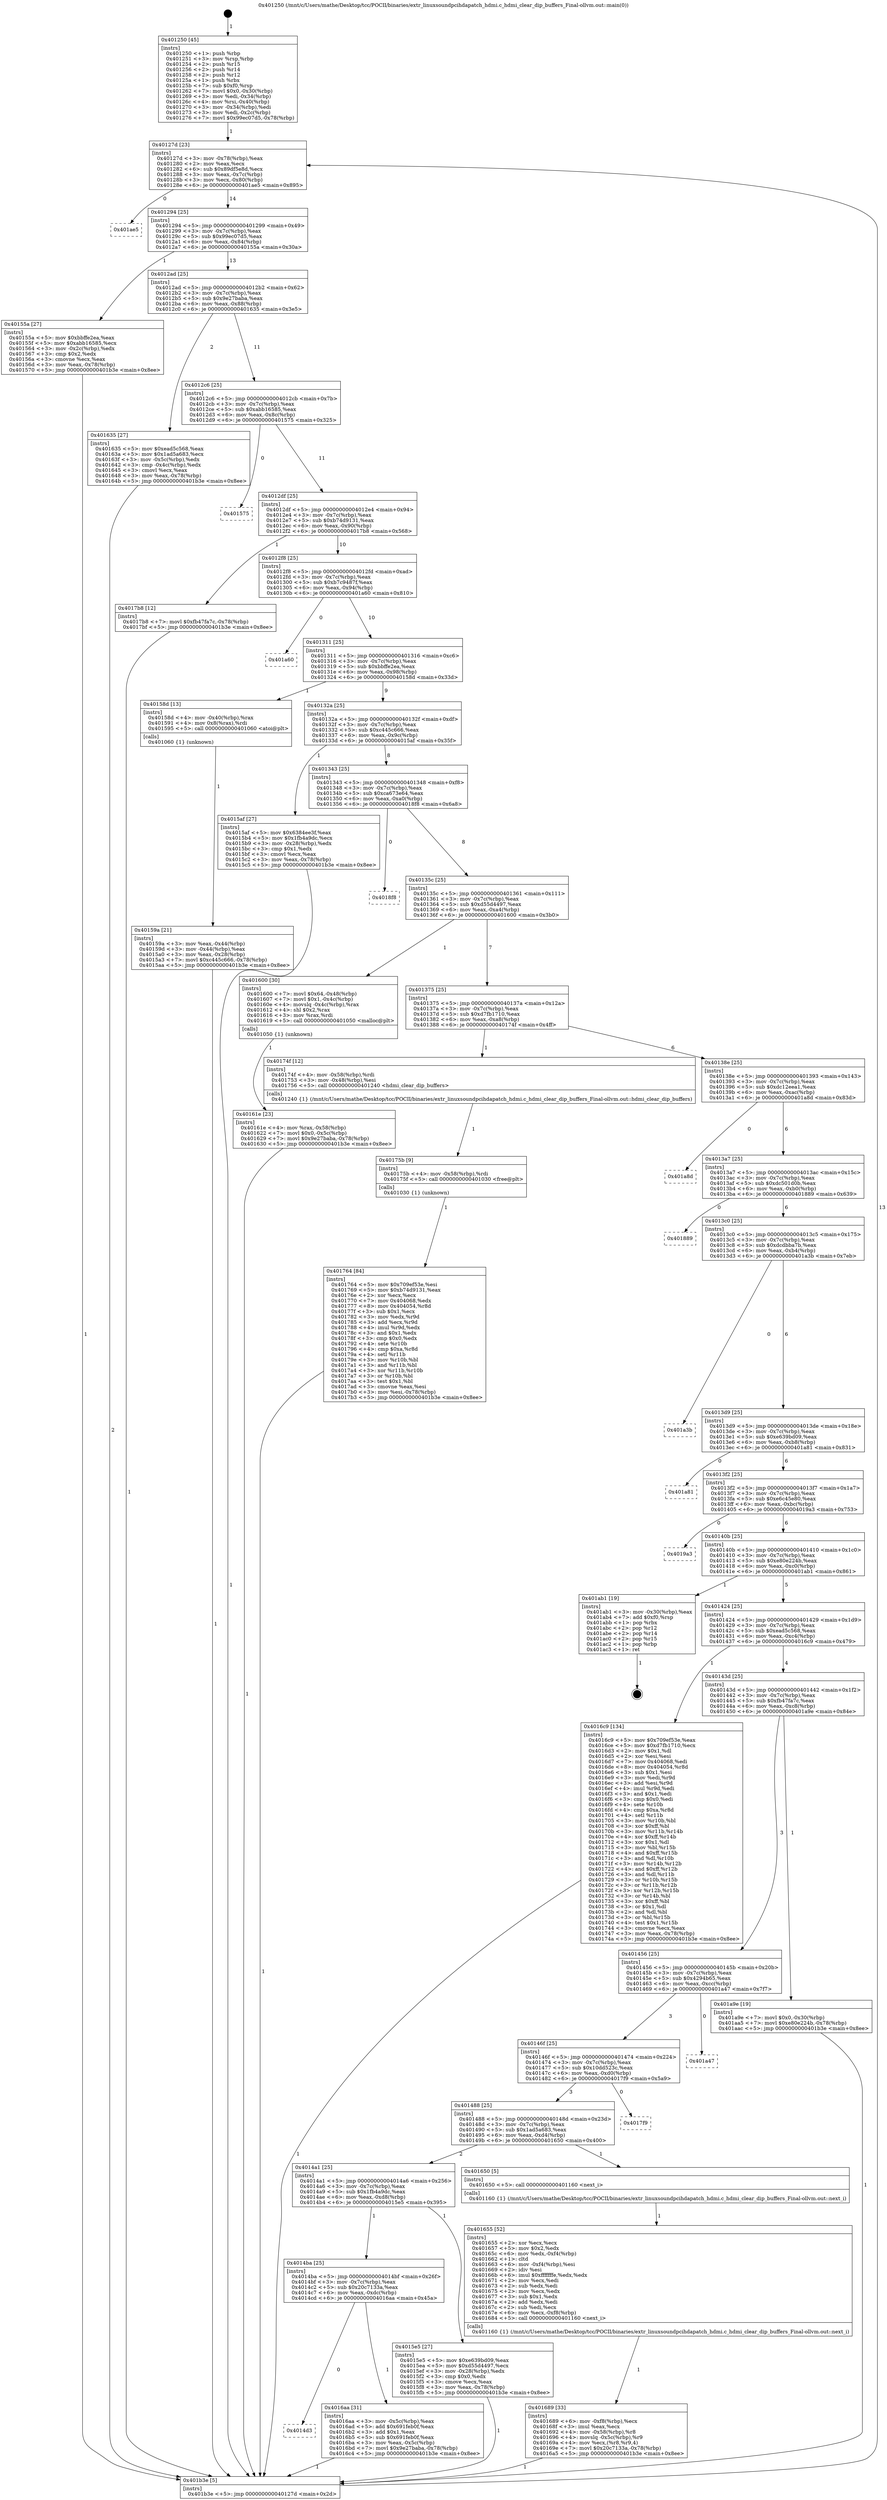 digraph "0x401250" {
  label = "0x401250 (/mnt/c/Users/mathe/Desktop/tcc/POCII/binaries/extr_linuxsoundpcihdapatch_hdmi.c_hdmi_clear_dip_buffers_Final-ollvm.out::main(0))"
  labelloc = "t"
  node[shape=record]

  Entry [label="",width=0.3,height=0.3,shape=circle,fillcolor=black,style=filled]
  "0x40127d" [label="{
     0x40127d [23]\l
     | [instrs]\l
     &nbsp;&nbsp;0x40127d \<+3\>: mov -0x78(%rbp),%eax\l
     &nbsp;&nbsp;0x401280 \<+2\>: mov %eax,%ecx\l
     &nbsp;&nbsp;0x401282 \<+6\>: sub $0x89df5e8d,%ecx\l
     &nbsp;&nbsp;0x401288 \<+3\>: mov %eax,-0x7c(%rbp)\l
     &nbsp;&nbsp;0x40128b \<+3\>: mov %ecx,-0x80(%rbp)\l
     &nbsp;&nbsp;0x40128e \<+6\>: je 0000000000401ae5 \<main+0x895\>\l
  }"]
  "0x401ae5" [label="{
     0x401ae5\l
  }", style=dashed]
  "0x401294" [label="{
     0x401294 [25]\l
     | [instrs]\l
     &nbsp;&nbsp;0x401294 \<+5\>: jmp 0000000000401299 \<main+0x49\>\l
     &nbsp;&nbsp;0x401299 \<+3\>: mov -0x7c(%rbp),%eax\l
     &nbsp;&nbsp;0x40129c \<+5\>: sub $0x99ec07d5,%eax\l
     &nbsp;&nbsp;0x4012a1 \<+6\>: mov %eax,-0x84(%rbp)\l
     &nbsp;&nbsp;0x4012a7 \<+6\>: je 000000000040155a \<main+0x30a\>\l
  }"]
  Exit [label="",width=0.3,height=0.3,shape=circle,fillcolor=black,style=filled,peripheries=2]
  "0x40155a" [label="{
     0x40155a [27]\l
     | [instrs]\l
     &nbsp;&nbsp;0x40155a \<+5\>: mov $0xbbffe2ea,%eax\l
     &nbsp;&nbsp;0x40155f \<+5\>: mov $0xabb16585,%ecx\l
     &nbsp;&nbsp;0x401564 \<+3\>: mov -0x2c(%rbp),%edx\l
     &nbsp;&nbsp;0x401567 \<+3\>: cmp $0x2,%edx\l
     &nbsp;&nbsp;0x40156a \<+3\>: cmovne %ecx,%eax\l
     &nbsp;&nbsp;0x40156d \<+3\>: mov %eax,-0x78(%rbp)\l
     &nbsp;&nbsp;0x401570 \<+5\>: jmp 0000000000401b3e \<main+0x8ee\>\l
  }"]
  "0x4012ad" [label="{
     0x4012ad [25]\l
     | [instrs]\l
     &nbsp;&nbsp;0x4012ad \<+5\>: jmp 00000000004012b2 \<main+0x62\>\l
     &nbsp;&nbsp;0x4012b2 \<+3\>: mov -0x7c(%rbp),%eax\l
     &nbsp;&nbsp;0x4012b5 \<+5\>: sub $0x9e27baba,%eax\l
     &nbsp;&nbsp;0x4012ba \<+6\>: mov %eax,-0x88(%rbp)\l
     &nbsp;&nbsp;0x4012c0 \<+6\>: je 0000000000401635 \<main+0x3e5\>\l
  }"]
  "0x401b3e" [label="{
     0x401b3e [5]\l
     | [instrs]\l
     &nbsp;&nbsp;0x401b3e \<+5\>: jmp 000000000040127d \<main+0x2d\>\l
  }"]
  "0x401250" [label="{
     0x401250 [45]\l
     | [instrs]\l
     &nbsp;&nbsp;0x401250 \<+1\>: push %rbp\l
     &nbsp;&nbsp;0x401251 \<+3\>: mov %rsp,%rbp\l
     &nbsp;&nbsp;0x401254 \<+2\>: push %r15\l
     &nbsp;&nbsp;0x401256 \<+2\>: push %r14\l
     &nbsp;&nbsp;0x401258 \<+2\>: push %r12\l
     &nbsp;&nbsp;0x40125a \<+1\>: push %rbx\l
     &nbsp;&nbsp;0x40125b \<+7\>: sub $0xf0,%rsp\l
     &nbsp;&nbsp;0x401262 \<+7\>: movl $0x0,-0x30(%rbp)\l
     &nbsp;&nbsp;0x401269 \<+3\>: mov %edi,-0x34(%rbp)\l
     &nbsp;&nbsp;0x40126c \<+4\>: mov %rsi,-0x40(%rbp)\l
     &nbsp;&nbsp;0x401270 \<+3\>: mov -0x34(%rbp),%edi\l
     &nbsp;&nbsp;0x401273 \<+3\>: mov %edi,-0x2c(%rbp)\l
     &nbsp;&nbsp;0x401276 \<+7\>: movl $0x99ec07d5,-0x78(%rbp)\l
  }"]
  "0x401764" [label="{
     0x401764 [84]\l
     | [instrs]\l
     &nbsp;&nbsp;0x401764 \<+5\>: mov $0x709ef53e,%esi\l
     &nbsp;&nbsp;0x401769 \<+5\>: mov $0xb74d9131,%eax\l
     &nbsp;&nbsp;0x40176e \<+2\>: xor %ecx,%ecx\l
     &nbsp;&nbsp;0x401770 \<+7\>: mov 0x404068,%edx\l
     &nbsp;&nbsp;0x401777 \<+8\>: mov 0x404054,%r8d\l
     &nbsp;&nbsp;0x40177f \<+3\>: sub $0x1,%ecx\l
     &nbsp;&nbsp;0x401782 \<+3\>: mov %edx,%r9d\l
     &nbsp;&nbsp;0x401785 \<+3\>: add %ecx,%r9d\l
     &nbsp;&nbsp;0x401788 \<+4\>: imul %r9d,%edx\l
     &nbsp;&nbsp;0x40178c \<+3\>: and $0x1,%edx\l
     &nbsp;&nbsp;0x40178f \<+3\>: cmp $0x0,%edx\l
     &nbsp;&nbsp;0x401792 \<+4\>: sete %r10b\l
     &nbsp;&nbsp;0x401796 \<+4\>: cmp $0xa,%r8d\l
     &nbsp;&nbsp;0x40179a \<+4\>: setl %r11b\l
     &nbsp;&nbsp;0x40179e \<+3\>: mov %r10b,%bl\l
     &nbsp;&nbsp;0x4017a1 \<+3\>: and %r11b,%bl\l
     &nbsp;&nbsp;0x4017a4 \<+3\>: xor %r11b,%r10b\l
     &nbsp;&nbsp;0x4017a7 \<+3\>: or %r10b,%bl\l
     &nbsp;&nbsp;0x4017aa \<+3\>: test $0x1,%bl\l
     &nbsp;&nbsp;0x4017ad \<+3\>: cmovne %eax,%esi\l
     &nbsp;&nbsp;0x4017b0 \<+3\>: mov %esi,-0x78(%rbp)\l
     &nbsp;&nbsp;0x4017b3 \<+5\>: jmp 0000000000401b3e \<main+0x8ee\>\l
  }"]
  "0x401635" [label="{
     0x401635 [27]\l
     | [instrs]\l
     &nbsp;&nbsp;0x401635 \<+5\>: mov $0xead5c568,%eax\l
     &nbsp;&nbsp;0x40163a \<+5\>: mov $0x1ad5a683,%ecx\l
     &nbsp;&nbsp;0x40163f \<+3\>: mov -0x5c(%rbp),%edx\l
     &nbsp;&nbsp;0x401642 \<+3\>: cmp -0x4c(%rbp),%edx\l
     &nbsp;&nbsp;0x401645 \<+3\>: cmovl %ecx,%eax\l
     &nbsp;&nbsp;0x401648 \<+3\>: mov %eax,-0x78(%rbp)\l
     &nbsp;&nbsp;0x40164b \<+5\>: jmp 0000000000401b3e \<main+0x8ee\>\l
  }"]
  "0x4012c6" [label="{
     0x4012c6 [25]\l
     | [instrs]\l
     &nbsp;&nbsp;0x4012c6 \<+5\>: jmp 00000000004012cb \<main+0x7b\>\l
     &nbsp;&nbsp;0x4012cb \<+3\>: mov -0x7c(%rbp),%eax\l
     &nbsp;&nbsp;0x4012ce \<+5\>: sub $0xabb16585,%eax\l
     &nbsp;&nbsp;0x4012d3 \<+6\>: mov %eax,-0x8c(%rbp)\l
     &nbsp;&nbsp;0x4012d9 \<+6\>: je 0000000000401575 \<main+0x325\>\l
  }"]
  "0x40175b" [label="{
     0x40175b [9]\l
     | [instrs]\l
     &nbsp;&nbsp;0x40175b \<+4\>: mov -0x58(%rbp),%rdi\l
     &nbsp;&nbsp;0x40175f \<+5\>: call 0000000000401030 \<free@plt\>\l
     | [calls]\l
     &nbsp;&nbsp;0x401030 \{1\} (unknown)\l
  }"]
  "0x401575" [label="{
     0x401575\l
  }", style=dashed]
  "0x4012df" [label="{
     0x4012df [25]\l
     | [instrs]\l
     &nbsp;&nbsp;0x4012df \<+5\>: jmp 00000000004012e4 \<main+0x94\>\l
     &nbsp;&nbsp;0x4012e4 \<+3\>: mov -0x7c(%rbp),%eax\l
     &nbsp;&nbsp;0x4012e7 \<+5\>: sub $0xb74d9131,%eax\l
     &nbsp;&nbsp;0x4012ec \<+6\>: mov %eax,-0x90(%rbp)\l
     &nbsp;&nbsp;0x4012f2 \<+6\>: je 00000000004017b8 \<main+0x568\>\l
  }"]
  "0x4014d3" [label="{
     0x4014d3\l
  }", style=dashed]
  "0x4017b8" [label="{
     0x4017b8 [12]\l
     | [instrs]\l
     &nbsp;&nbsp;0x4017b8 \<+7\>: movl $0xfb47fa7c,-0x78(%rbp)\l
     &nbsp;&nbsp;0x4017bf \<+5\>: jmp 0000000000401b3e \<main+0x8ee\>\l
  }"]
  "0x4012f8" [label="{
     0x4012f8 [25]\l
     | [instrs]\l
     &nbsp;&nbsp;0x4012f8 \<+5\>: jmp 00000000004012fd \<main+0xad\>\l
     &nbsp;&nbsp;0x4012fd \<+3\>: mov -0x7c(%rbp),%eax\l
     &nbsp;&nbsp;0x401300 \<+5\>: sub $0xb7c9487f,%eax\l
     &nbsp;&nbsp;0x401305 \<+6\>: mov %eax,-0x94(%rbp)\l
     &nbsp;&nbsp;0x40130b \<+6\>: je 0000000000401a60 \<main+0x810\>\l
  }"]
  "0x4016aa" [label="{
     0x4016aa [31]\l
     | [instrs]\l
     &nbsp;&nbsp;0x4016aa \<+3\>: mov -0x5c(%rbp),%eax\l
     &nbsp;&nbsp;0x4016ad \<+5\>: add $0x691feb0f,%eax\l
     &nbsp;&nbsp;0x4016b2 \<+3\>: add $0x1,%eax\l
     &nbsp;&nbsp;0x4016b5 \<+5\>: sub $0x691feb0f,%eax\l
     &nbsp;&nbsp;0x4016ba \<+3\>: mov %eax,-0x5c(%rbp)\l
     &nbsp;&nbsp;0x4016bd \<+7\>: movl $0x9e27baba,-0x78(%rbp)\l
     &nbsp;&nbsp;0x4016c4 \<+5\>: jmp 0000000000401b3e \<main+0x8ee\>\l
  }"]
  "0x401a60" [label="{
     0x401a60\l
  }", style=dashed]
  "0x401311" [label="{
     0x401311 [25]\l
     | [instrs]\l
     &nbsp;&nbsp;0x401311 \<+5\>: jmp 0000000000401316 \<main+0xc6\>\l
     &nbsp;&nbsp;0x401316 \<+3\>: mov -0x7c(%rbp),%eax\l
     &nbsp;&nbsp;0x401319 \<+5\>: sub $0xbbffe2ea,%eax\l
     &nbsp;&nbsp;0x40131e \<+6\>: mov %eax,-0x98(%rbp)\l
     &nbsp;&nbsp;0x401324 \<+6\>: je 000000000040158d \<main+0x33d\>\l
  }"]
  "0x401689" [label="{
     0x401689 [33]\l
     | [instrs]\l
     &nbsp;&nbsp;0x401689 \<+6\>: mov -0xf8(%rbp),%ecx\l
     &nbsp;&nbsp;0x40168f \<+3\>: imul %eax,%ecx\l
     &nbsp;&nbsp;0x401692 \<+4\>: mov -0x58(%rbp),%r8\l
     &nbsp;&nbsp;0x401696 \<+4\>: movslq -0x5c(%rbp),%r9\l
     &nbsp;&nbsp;0x40169a \<+4\>: mov %ecx,(%r8,%r9,4)\l
     &nbsp;&nbsp;0x40169e \<+7\>: movl $0x20c7133a,-0x78(%rbp)\l
     &nbsp;&nbsp;0x4016a5 \<+5\>: jmp 0000000000401b3e \<main+0x8ee\>\l
  }"]
  "0x40158d" [label="{
     0x40158d [13]\l
     | [instrs]\l
     &nbsp;&nbsp;0x40158d \<+4\>: mov -0x40(%rbp),%rax\l
     &nbsp;&nbsp;0x401591 \<+4\>: mov 0x8(%rax),%rdi\l
     &nbsp;&nbsp;0x401595 \<+5\>: call 0000000000401060 \<atoi@plt\>\l
     | [calls]\l
     &nbsp;&nbsp;0x401060 \{1\} (unknown)\l
  }"]
  "0x40132a" [label="{
     0x40132a [25]\l
     | [instrs]\l
     &nbsp;&nbsp;0x40132a \<+5\>: jmp 000000000040132f \<main+0xdf\>\l
     &nbsp;&nbsp;0x40132f \<+3\>: mov -0x7c(%rbp),%eax\l
     &nbsp;&nbsp;0x401332 \<+5\>: sub $0xc445c666,%eax\l
     &nbsp;&nbsp;0x401337 \<+6\>: mov %eax,-0x9c(%rbp)\l
     &nbsp;&nbsp;0x40133d \<+6\>: je 00000000004015af \<main+0x35f\>\l
  }"]
  "0x40159a" [label="{
     0x40159a [21]\l
     | [instrs]\l
     &nbsp;&nbsp;0x40159a \<+3\>: mov %eax,-0x44(%rbp)\l
     &nbsp;&nbsp;0x40159d \<+3\>: mov -0x44(%rbp),%eax\l
     &nbsp;&nbsp;0x4015a0 \<+3\>: mov %eax,-0x28(%rbp)\l
     &nbsp;&nbsp;0x4015a3 \<+7\>: movl $0xc445c666,-0x78(%rbp)\l
     &nbsp;&nbsp;0x4015aa \<+5\>: jmp 0000000000401b3e \<main+0x8ee\>\l
  }"]
  "0x401655" [label="{
     0x401655 [52]\l
     | [instrs]\l
     &nbsp;&nbsp;0x401655 \<+2\>: xor %ecx,%ecx\l
     &nbsp;&nbsp;0x401657 \<+5\>: mov $0x2,%edx\l
     &nbsp;&nbsp;0x40165c \<+6\>: mov %edx,-0xf4(%rbp)\l
     &nbsp;&nbsp;0x401662 \<+1\>: cltd\l
     &nbsp;&nbsp;0x401663 \<+6\>: mov -0xf4(%rbp),%esi\l
     &nbsp;&nbsp;0x401669 \<+2\>: idiv %esi\l
     &nbsp;&nbsp;0x40166b \<+6\>: imul $0xfffffffe,%edx,%edx\l
     &nbsp;&nbsp;0x401671 \<+2\>: mov %ecx,%edi\l
     &nbsp;&nbsp;0x401673 \<+2\>: sub %edx,%edi\l
     &nbsp;&nbsp;0x401675 \<+2\>: mov %ecx,%edx\l
     &nbsp;&nbsp;0x401677 \<+3\>: sub $0x1,%edx\l
     &nbsp;&nbsp;0x40167a \<+2\>: add %edx,%edi\l
     &nbsp;&nbsp;0x40167c \<+2\>: sub %edi,%ecx\l
     &nbsp;&nbsp;0x40167e \<+6\>: mov %ecx,-0xf8(%rbp)\l
     &nbsp;&nbsp;0x401684 \<+5\>: call 0000000000401160 \<next_i\>\l
     | [calls]\l
     &nbsp;&nbsp;0x401160 \{1\} (/mnt/c/Users/mathe/Desktop/tcc/POCII/binaries/extr_linuxsoundpcihdapatch_hdmi.c_hdmi_clear_dip_buffers_Final-ollvm.out::next_i)\l
  }"]
  "0x4015af" [label="{
     0x4015af [27]\l
     | [instrs]\l
     &nbsp;&nbsp;0x4015af \<+5\>: mov $0x6384ee3f,%eax\l
     &nbsp;&nbsp;0x4015b4 \<+5\>: mov $0x1fb4a9dc,%ecx\l
     &nbsp;&nbsp;0x4015b9 \<+3\>: mov -0x28(%rbp),%edx\l
     &nbsp;&nbsp;0x4015bc \<+3\>: cmp $0x1,%edx\l
     &nbsp;&nbsp;0x4015bf \<+3\>: cmovl %ecx,%eax\l
     &nbsp;&nbsp;0x4015c2 \<+3\>: mov %eax,-0x78(%rbp)\l
     &nbsp;&nbsp;0x4015c5 \<+5\>: jmp 0000000000401b3e \<main+0x8ee\>\l
  }"]
  "0x401343" [label="{
     0x401343 [25]\l
     | [instrs]\l
     &nbsp;&nbsp;0x401343 \<+5\>: jmp 0000000000401348 \<main+0xf8\>\l
     &nbsp;&nbsp;0x401348 \<+3\>: mov -0x7c(%rbp),%eax\l
     &nbsp;&nbsp;0x40134b \<+5\>: sub $0xca673e64,%eax\l
     &nbsp;&nbsp;0x401350 \<+6\>: mov %eax,-0xa0(%rbp)\l
     &nbsp;&nbsp;0x401356 \<+6\>: je 00000000004018f8 \<main+0x6a8\>\l
  }"]
  "0x40161e" [label="{
     0x40161e [23]\l
     | [instrs]\l
     &nbsp;&nbsp;0x40161e \<+4\>: mov %rax,-0x58(%rbp)\l
     &nbsp;&nbsp;0x401622 \<+7\>: movl $0x0,-0x5c(%rbp)\l
     &nbsp;&nbsp;0x401629 \<+7\>: movl $0x9e27baba,-0x78(%rbp)\l
     &nbsp;&nbsp;0x401630 \<+5\>: jmp 0000000000401b3e \<main+0x8ee\>\l
  }"]
  "0x4018f8" [label="{
     0x4018f8\l
  }", style=dashed]
  "0x40135c" [label="{
     0x40135c [25]\l
     | [instrs]\l
     &nbsp;&nbsp;0x40135c \<+5\>: jmp 0000000000401361 \<main+0x111\>\l
     &nbsp;&nbsp;0x401361 \<+3\>: mov -0x7c(%rbp),%eax\l
     &nbsp;&nbsp;0x401364 \<+5\>: sub $0xd55d4497,%eax\l
     &nbsp;&nbsp;0x401369 \<+6\>: mov %eax,-0xa4(%rbp)\l
     &nbsp;&nbsp;0x40136f \<+6\>: je 0000000000401600 \<main+0x3b0\>\l
  }"]
  "0x4014ba" [label="{
     0x4014ba [25]\l
     | [instrs]\l
     &nbsp;&nbsp;0x4014ba \<+5\>: jmp 00000000004014bf \<main+0x26f\>\l
     &nbsp;&nbsp;0x4014bf \<+3\>: mov -0x7c(%rbp),%eax\l
     &nbsp;&nbsp;0x4014c2 \<+5\>: sub $0x20c7133a,%eax\l
     &nbsp;&nbsp;0x4014c7 \<+6\>: mov %eax,-0xdc(%rbp)\l
     &nbsp;&nbsp;0x4014cd \<+6\>: je 00000000004016aa \<main+0x45a\>\l
  }"]
  "0x401600" [label="{
     0x401600 [30]\l
     | [instrs]\l
     &nbsp;&nbsp;0x401600 \<+7\>: movl $0x64,-0x48(%rbp)\l
     &nbsp;&nbsp;0x401607 \<+7\>: movl $0x1,-0x4c(%rbp)\l
     &nbsp;&nbsp;0x40160e \<+4\>: movslq -0x4c(%rbp),%rax\l
     &nbsp;&nbsp;0x401612 \<+4\>: shl $0x2,%rax\l
     &nbsp;&nbsp;0x401616 \<+3\>: mov %rax,%rdi\l
     &nbsp;&nbsp;0x401619 \<+5\>: call 0000000000401050 \<malloc@plt\>\l
     | [calls]\l
     &nbsp;&nbsp;0x401050 \{1\} (unknown)\l
  }"]
  "0x401375" [label="{
     0x401375 [25]\l
     | [instrs]\l
     &nbsp;&nbsp;0x401375 \<+5\>: jmp 000000000040137a \<main+0x12a\>\l
     &nbsp;&nbsp;0x40137a \<+3\>: mov -0x7c(%rbp),%eax\l
     &nbsp;&nbsp;0x40137d \<+5\>: sub $0xd7fb1710,%eax\l
     &nbsp;&nbsp;0x401382 \<+6\>: mov %eax,-0xa8(%rbp)\l
     &nbsp;&nbsp;0x401388 \<+6\>: je 000000000040174f \<main+0x4ff\>\l
  }"]
  "0x4015e5" [label="{
     0x4015e5 [27]\l
     | [instrs]\l
     &nbsp;&nbsp;0x4015e5 \<+5\>: mov $0xe639bd09,%eax\l
     &nbsp;&nbsp;0x4015ea \<+5\>: mov $0xd55d4497,%ecx\l
     &nbsp;&nbsp;0x4015ef \<+3\>: mov -0x28(%rbp),%edx\l
     &nbsp;&nbsp;0x4015f2 \<+3\>: cmp $0x0,%edx\l
     &nbsp;&nbsp;0x4015f5 \<+3\>: cmove %ecx,%eax\l
     &nbsp;&nbsp;0x4015f8 \<+3\>: mov %eax,-0x78(%rbp)\l
     &nbsp;&nbsp;0x4015fb \<+5\>: jmp 0000000000401b3e \<main+0x8ee\>\l
  }"]
  "0x40174f" [label="{
     0x40174f [12]\l
     | [instrs]\l
     &nbsp;&nbsp;0x40174f \<+4\>: mov -0x58(%rbp),%rdi\l
     &nbsp;&nbsp;0x401753 \<+3\>: mov -0x48(%rbp),%esi\l
     &nbsp;&nbsp;0x401756 \<+5\>: call 0000000000401240 \<hdmi_clear_dip_buffers\>\l
     | [calls]\l
     &nbsp;&nbsp;0x401240 \{1\} (/mnt/c/Users/mathe/Desktop/tcc/POCII/binaries/extr_linuxsoundpcihdapatch_hdmi.c_hdmi_clear_dip_buffers_Final-ollvm.out::hdmi_clear_dip_buffers)\l
  }"]
  "0x40138e" [label="{
     0x40138e [25]\l
     | [instrs]\l
     &nbsp;&nbsp;0x40138e \<+5\>: jmp 0000000000401393 \<main+0x143\>\l
     &nbsp;&nbsp;0x401393 \<+3\>: mov -0x7c(%rbp),%eax\l
     &nbsp;&nbsp;0x401396 \<+5\>: sub $0xdc12eea1,%eax\l
     &nbsp;&nbsp;0x40139b \<+6\>: mov %eax,-0xac(%rbp)\l
     &nbsp;&nbsp;0x4013a1 \<+6\>: je 0000000000401a8d \<main+0x83d\>\l
  }"]
  "0x4014a1" [label="{
     0x4014a1 [25]\l
     | [instrs]\l
     &nbsp;&nbsp;0x4014a1 \<+5\>: jmp 00000000004014a6 \<main+0x256\>\l
     &nbsp;&nbsp;0x4014a6 \<+3\>: mov -0x7c(%rbp),%eax\l
     &nbsp;&nbsp;0x4014a9 \<+5\>: sub $0x1fb4a9dc,%eax\l
     &nbsp;&nbsp;0x4014ae \<+6\>: mov %eax,-0xd8(%rbp)\l
     &nbsp;&nbsp;0x4014b4 \<+6\>: je 00000000004015e5 \<main+0x395\>\l
  }"]
  "0x401a8d" [label="{
     0x401a8d\l
  }", style=dashed]
  "0x4013a7" [label="{
     0x4013a7 [25]\l
     | [instrs]\l
     &nbsp;&nbsp;0x4013a7 \<+5\>: jmp 00000000004013ac \<main+0x15c\>\l
     &nbsp;&nbsp;0x4013ac \<+3\>: mov -0x7c(%rbp),%eax\l
     &nbsp;&nbsp;0x4013af \<+5\>: sub $0xdc501d0b,%eax\l
     &nbsp;&nbsp;0x4013b4 \<+6\>: mov %eax,-0xb0(%rbp)\l
     &nbsp;&nbsp;0x4013ba \<+6\>: je 0000000000401889 \<main+0x639\>\l
  }"]
  "0x401650" [label="{
     0x401650 [5]\l
     | [instrs]\l
     &nbsp;&nbsp;0x401650 \<+5\>: call 0000000000401160 \<next_i\>\l
     | [calls]\l
     &nbsp;&nbsp;0x401160 \{1\} (/mnt/c/Users/mathe/Desktop/tcc/POCII/binaries/extr_linuxsoundpcihdapatch_hdmi.c_hdmi_clear_dip_buffers_Final-ollvm.out::next_i)\l
  }"]
  "0x401889" [label="{
     0x401889\l
  }", style=dashed]
  "0x4013c0" [label="{
     0x4013c0 [25]\l
     | [instrs]\l
     &nbsp;&nbsp;0x4013c0 \<+5\>: jmp 00000000004013c5 \<main+0x175\>\l
     &nbsp;&nbsp;0x4013c5 \<+3\>: mov -0x7c(%rbp),%eax\l
     &nbsp;&nbsp;0x4013c8 \<+5\>: sub $0xdcdbba7b,%eax\l
     &nbsp;&nbsp;0x4013cd \<+6\>: mov %eax,-0xb4(%rbp)\l
     &nbsp;&nbsp;0x4013d3 \<+6\>: je 0000000000401a3b \<main+0x7eb\>\l
  }"]
  "0x401488" [label="{
     0x401488 [25]\l
     | [instrs]\l
     &nbsp;&nbsp;0x401488 \<+5\>: jmp 000000000040148d \<main+0x23d\>\l
     &nbsp;&nbsp;0x40148d \<+3\>: mov -0x7c(%rbp),%eax\l
     &nbsp;&nbsp;0x401490 \<+5\>: sub $0x1ad5a683,%eax\l
     &nbsp;&nbsp;0x401495 \<+6\>: mov %eax,-0xd4(%rbp)\l
     &nbsp;&nbsp;0x40149b \<+6\>: je 0000000000401650 \<main+0x400\>\l
  }"]
  "0x401a3b" [label="{
     0x401a3b\l
  }", style=dashed]
  "0x4013d9" [label="{
     0x4013d9 [25]\l
     | [instrs]\l
     &nbsp;&nbsp;0x4013d9 \<+5\>: jmp 00000000004013de \<main+0x18e\>\l
     &nbsp;&nbsp;0x4013de \<+3\>: mov -0x7c(%rbp),%eax\l
     &nbsp;&nbsp;0x4013e1 \<+5\>: sub $0xe639bd09,%eax\l
     &nbsp;&nbsp;0x4013e6 \<+6\>: mov %eax,-0xb8(%rbp)\l
     &nbsp;&nbsp;0x4013ec \<+6\>: je 0000000000401a81 \<main+0x831\>\l
  }"]
  "0x4017f9" [label="{
     0x4017f9\l
  }", style=dashed]
  "0x401a81" [label="{
     0x401a81\l
  }", style=dashed]
  "0x4013f2" [label="{
     0x4013f2 [25]\l
     | [instrs]\l
     &nbsp;&nbsp;0x4013f2 \<+5\>: jmp 00000000004013f7 \<main+0x1a7\>\l
     &nbsp;&nbsp;0x4013f7 \<+3\>: mov -0x7c(%rbp),%eax\l
     &nbsp;&nbsp;0x4013fa \<+5\>: sub $0xe6c45e80,%eax\l
     &nbsp;&nbsp;0x4013ff \<+6\>: mov %eax,-0xbc(%rbp)\l
     &nbsp;&nbsp;0x401405 \<+6\>: je 00000000004019a3 \<main+0x753\>\l
  }"]
  "0x40146f" [label="{
     0x40146f [25]\l
     | [instrs]\l
     &nbsp;&nbsp;0x40146f \<+5\>: jmp 0000000000401474 \<main+0x224\>\l
     &nbsp;&nbsp;0x401474 \<+3\>: mov -0x7c(%rbp),%eax\l
     &nbsp;&nbsp;0x401477 \<+5\>: sub $0x10dd523c,%eax\l
     &nbsp;&nbsp;0x40147c \<+6\>: mov %eax,-0xd0(%rbp)\l
     &nbsp;&nbsp;0x401482 \<+6\>: je 00000000004017f9 \<main+0x5a9\>\l
  }"]
  "0x4019a3" [label="{
     0x4019a3\l
  }", style=dashed]
  "0x40140b" [label="{
     0x40140b [25]\l
     | [instrs]\l
     &nbsp;&nbsp;0x40140b \<+5\>: jmp 0000000000401410 \<main+0x1c0\>\l
     &nbsp;&nbsp;0x401410 \<+3\>: mov -0x7c(%rbp),%eax\l
     &nbsp;&nbsp;0x401413 \<+5\>: sub $0xe80e224b,%eax\l
     &nbsp;&nbsp;0x401418 \<+6\>: mov %eax,-0xc0(%rbp)\l
     &nbsp;&nbsp;0x40141e \<+6\>: je 0000000000401ab1 \<main+0x861\>\l
  }"]
  "0x401a47" [label="{
     0x401a47\l
  }", style=dashed]
  "0x401ab1" [label="{
     0x401ab1 [19]\l
     | [instrs]\l
     &nbsp;&nbsp;0x401ab1 \<+3\>: mov -0x30(%rbp),%eax\l
     &nbsp;&nbsp;0x401ab4 \<+7\>: add $0xf0,%rsp\l
     &nbsp;&nbsp;0x401abb \<+1\>: pop %rbx\l
     &nbsp;&nbsp;0x401abc \<+2\>: pop %r12\l
     &nbsp;&nbsp;0x401abe \<+2\>: pop %r14\l
     &nbsp;&nbsp;0x401ac0 \<+2\>: pop %r15\l
     &nbsp;&nbsp;0x401ac2 \<+1\>: pop %rbp\l
     &nbsp;&nbsp;0x401ac3 \<+1\>: ret\l
  }"]
  "0x401424" [label="{
     0x401424 [25]\l
     | [instrs]\l
     &nbsp;&nbsp;0x401424 \<+5\>: jmp 0000000000401429 \<main+0x1d9\>\l
     &nbsp;&nbsp;0x401429 \<+3\>: mov -0x7c(%rbp),%eax\l
     &nbsp;&nbsp;0x40142c \<+5\>: sub $0xead5c568,%eax\l
     &nbsp;&nbsp;0x401431 \<+6\>: mov %eax,-0xc4(%rbp)\l
     &nbsp;&nbsp;0x401437 \<+6\>: je 00000000004016c9 \<main+0x479\>\l
  }"]
  "0x401456" [label="{
     0x401456 [25]\l
     | [instrs]\l
     &nbsp;&nbsp;0x401456 \<+5\>: jmp 000000000040145b \<main+0x20b\>\l
     &nbsp;&nbsp;0x40145b \<+3\>: mov -0x7c(%rbp),%eax\l
     &nbsp;&nbsp;0x40145e \<+5\>: sub $0x4294b65,%eax\l
     &nbsp;&nbsp;0x401463 \<+6\>: mov %eax,-0xcc(%rbp)\l
     &nbsp;&nbsp;0x401469 \<+6\>: je 0000000000401a47 \<main+0x7f7\>\l
  }"]
  "0x4016c9" [label="{
     0x4016c9 [134]\l
     | [instrs]\l
     &nbsp;&nbsp;0x4016c9 \<+5\>: mov $0x709ef53e,%eax\l
     &nbsp;&nbsp;0x4016ce \<+5\>: mov $0xd7fb1710,%ecx\l
     &nbsp;&nbsp;0x4016d3 \<+2\>: mov $0x1,%dl\l
     &nbsp;&nbsp;0x4016d5 \<+2\>: xor %esi,%esi\l
     &nbsp;&nbsp;0x4016d7 \<+7\>: mov 0x404068,%edi\l
     &nbsp;&nbsp;0x4016de \<+8\>: mov 0x404054,%r8d\l
     &nbsp;&nbsp;0x4016e6 \<+3\>: sub $0x1,%esi\l
     &nbsp;&nbsp;0x4016e9 \<+3\>: mov %edi,%r9d\l
     &nbsp;&nbsp;0x4016ec \<+3\>: add %esi,%r9d\l
     &nbsp;&nbsp;0x4016ef \<+4\>: imul %r9d,%edi\l
     &nbsp;&nbsp;0x4016f3 \<+3\>: and $0x1,%edi\l
     &nbsp;&nbsp;0x4016f6 \<+3\>: cmp $0x0,%edi\l
     &nbsp;&nbsp;0x4016f9 \<+4\>: sete %r10b\l
     &nbsp;&nbsp;0x4016fd \<+4\>: cmp $0xa,%r8d\l
     &nbsp;&nbsp;0x401701 \<+4\>: setl %r11b\l
     &nbsp;&nbsp;0x401705 \<+3\>: mov %r10b,%bl\l
     &nbsp;&nbsp;0x401708 \<+3\>: xor $0xff,%bl\l
     &nbsp;&nbsp;0x40170b \<+3\>: mov %r11b,%r14b\l
     &nbsp;&nbsp;0x40170e \<+4\>: xor $0xff,%r14b\l
     &nbsp;&nbsp;0x401712 \<+3\>: xor $0x1,%dl\l
     &nbsp;&nbsp;0x401715 \<+3\>: mov %bl,%r15b\l
     &nbsp;&nbsp;0x401718 \<+4\>: and $0xff,%r15b\l
     &nbsp;&nbsp;0x40171c \<+3\>: and %dl,%r10b\l
     &nbsp;&nbsp;0x40171f \<+3\>: mov %r14b,%r12b\l
     &nbsp;&nbsp;0x401722 \<+4\>: and $0xff,%r12b\l
     &nbsp;&nbsp;0x401726 \<+3\>: and %dl,%r11b\l
     &nbsp;&nbsp;0x401729 \<+3\>: or %r10b,%r15b\l
     &nbsp;&nbsp;0x40172c \<+3\>: or %r11b,%r12b\l
     &nbsp;&nbsp;0x40172f \<+3\>: xor %r12b,%r15b\l
     &nbsp;&nbsp;0x401732 \<+3\>: or %r14b,%bl\l
     &nbsp;&nbsp;0x401735 \<+3\>: xor $0xff,%bl\l
     &nbsp;&nbsp;0x401738 \<+3\>: or $0x1,%dl\l
     &nbsp;&nbsp;0x40173b \<+2\>: and %dl,%bl\l
     &nbsp;&nbsp;0x40173d \<+3\>: or %bl,%r15b\l
     &nbsp;&nbsp;0x401740 \<+4\>: test $0x1,%r15b\l
     &nbsp;&nbsp;0x401744 \<+3\>: cmovne %ecx,%eax\l
     &nbsp;&nbsp;0x401747 \<+3\>: mov %eax,-0x78(%rbp)\l
     &nbsp;&nbsp;0x40174a \<+5\>: jmp 0000000000401b3e \<main+0x8ee\>\l
  }"]
  "0x40143d" [label="{
     0x40143d [25]\l
     | [instrs]\l
     &nbsp;&nbsp;0x40143d \<+5\>: jmp 0000000000401442 \<main+0x1f2\>\l
     &nbsp;&nbsp;0x401442 \<+3\>: mov -0x7c(%rbp),%eax\l
     &nbsp;&nbsp;0x401445 \<+5\>: sub $0xfb47fa7c,%eax\l
     &nbsp;&nbsp;0x40144a \<+6\>: mov %eax,-0xc8(%rbp)\l
     &nbsp;&nbsp;0x401450 \<+6\>: je 0000000000401a9e \<main+0x84e\>\l
  }"]
  "0x401a9e" [label="{
     0x401a9e [19]\l
     | [instrs]\l
     &nbsp;&nbsp;0x401a9e \<+7\>: movl $0x0,-0x30(%rbp)\l
     &nbsp;&nbsp;0x401aa5 \<+7\>: movl $0xe80e224b,-0x78(%rbp)\l
     &nbsp;&nbsp;0x401aac \<+5\>: jmp 0000000000401b3e \<main+0x8ee\>\l
  }"]
  Entry -> "0x401250" [label=" 1"]
  "0x40127d" -> "0x401ae5" [label=" 0"]
  "0x40127d" -> "0x401294" [label=" 14"]
  "0x401ab1" -> Exit [label=" 1"]
  "0x401294" -> "0x40155a" [label=" 1"]
  "0x401294" -> "0x4012ad" [label=" 13"]
  "0x40155a" -> "0x401b3e" [label=" 1"]
  "0x401250" -> "0x40127d" [label=" 1"]
  "0x401b3e" -> "0x40127d" [label=" 13"]
  "0x401a9e" -> "0x401b3e" [label=" 1"]
  "0x4012ad" -> "0x401635" [label=" 2"]
  "0x4012ad" -> "0x4012c6" [label=" 11"]
  "0x4017b8" -> "0x401b3e" [label=" 1"]
  "0x4012c6" -> "0x401575" [label=" 0"]
  "0x4012c6" -> "0x4012df" [label=" 11"]
  "0x401764" -> "0x401b3e" [label=" 1"]
  "0x4012df" -> "0x4017b8" [label=" 1"]
  "0x4012df" -> "0x4012f8" [label=" 10"]
  "0x40175b" -> "0x401764" [label=" 1"]
  "0x4012f8" -> "0x401a60" [label=" 0"]
  "0x4012f8" -> "0x401311" [label=" 10"]
  "0x40174f" -> "0x40175b" [label=" 1"]
  "0x401311" -> "0x40158d" [label=" 1"]
  "0x401311" -> "0x40132a" [label=" 9"]
  "0x40158d" -> "0x40159a" [label=" 1"]
  "0x40159a" -> "0x401b3e" [label=" 1"]
  "0x4016aa" -> "0x401b3e" [label=" 1"]
  "0x40132a" -> "0x4015af" [label=" 1"]
  "0x40132a" -> "0x401343" [label=" 8"]
  "0x4015af" -> "0x401b3e" [label=" 1"]
  "0x4014ba" -> "0x4014d3" [label=" 0"]
  "0x401343" -> "0x4018f8" [label=" 0"]
  "0x401343" -> "0x40135c" [label=" 8"]
  "0x4014ba" -> "0x4016aa" [label=" 1"]
  "0x40135c" -> "0x401600" [label=" 1"]
  "0x40135c" -> "0x401375" [label=" 7"]
  "0x4016c9" -> "0x401b3e" [label=" 1"]
  "0x401375" -> "0x40174f" [label=" 1"]
  "0x401375" -> "0x40138e" [label=" 6"]
  "0x401689" -> "0x401b3e" [label=" 1"]
  "0x40138e" -> "0x401a8d" [label=" 0"]
  "0x40138e" -> "0x4013a7" [label=" 6"]
  "0x401650" -> "0x401655" [label=" 1"]
  "0x4013a7" -> "0x401889" [label=" 0"]
  "0x4013a7" -> "0x4013c0" [label=" 6"]
  "0x401635" -> "0x401b3e" [label=" 2"]
  "0x4013c0" -> "0x401a3b" [label=" 0"]
  "0x4013c0" -> "0x4013d9" [label=" 6"]
  "0x401600" -> "0x40161e" [label=" 1"]
  "0x4013d9" -> "0x401a81" [label=" 0"]
  "0x4013d9" -> "0x4013f2" [label=" 6"]
  "0x4015e5" -> "0x401b3e" [label=" 1"]
  "0x4013f2" -> "0x4019a3" [label=" 0"]
  "0x4013f2" -> "0x40140b" [label=" 6"]
  "0x4014a1" -> "0x4015e5" [label=" 1"]
  "0x40140b" -> "0x401ab1" [label=" 1"]
  "0x40140b" -> "0x401424" [label=" 5"]
  "0x401655" -> "0x401689" [label=" 1"]
  "0x401424" -> "0x4016c9" [label=" 1"]
  "0x401424" -> "0x40143d" [label=" 4"]
  "0x401488" -> "0x401650" [label=" 1"]
  "0x40143d" -> "0x401a9e" [label=" 1"]
  "0x40143d" -> "0x401456" [label=" 3"]
  "0x401488" -> "0x4014a1" [label=" 2"]
  "0x401456" -> "0x401a47" [label=" 0"]
  "0x401456" -> "0x40146f" [label=" 3"]
  "0x4014a1" -> "0x4014ba" [label=" 1"]
  "0x40146f" -> "0x4017f9" [label=" 0"]
  "0x40146f" -> "0x401488" [label=" 3"]
  "0x40161e" -> "0x401b3e" [label=" 1"]
}
